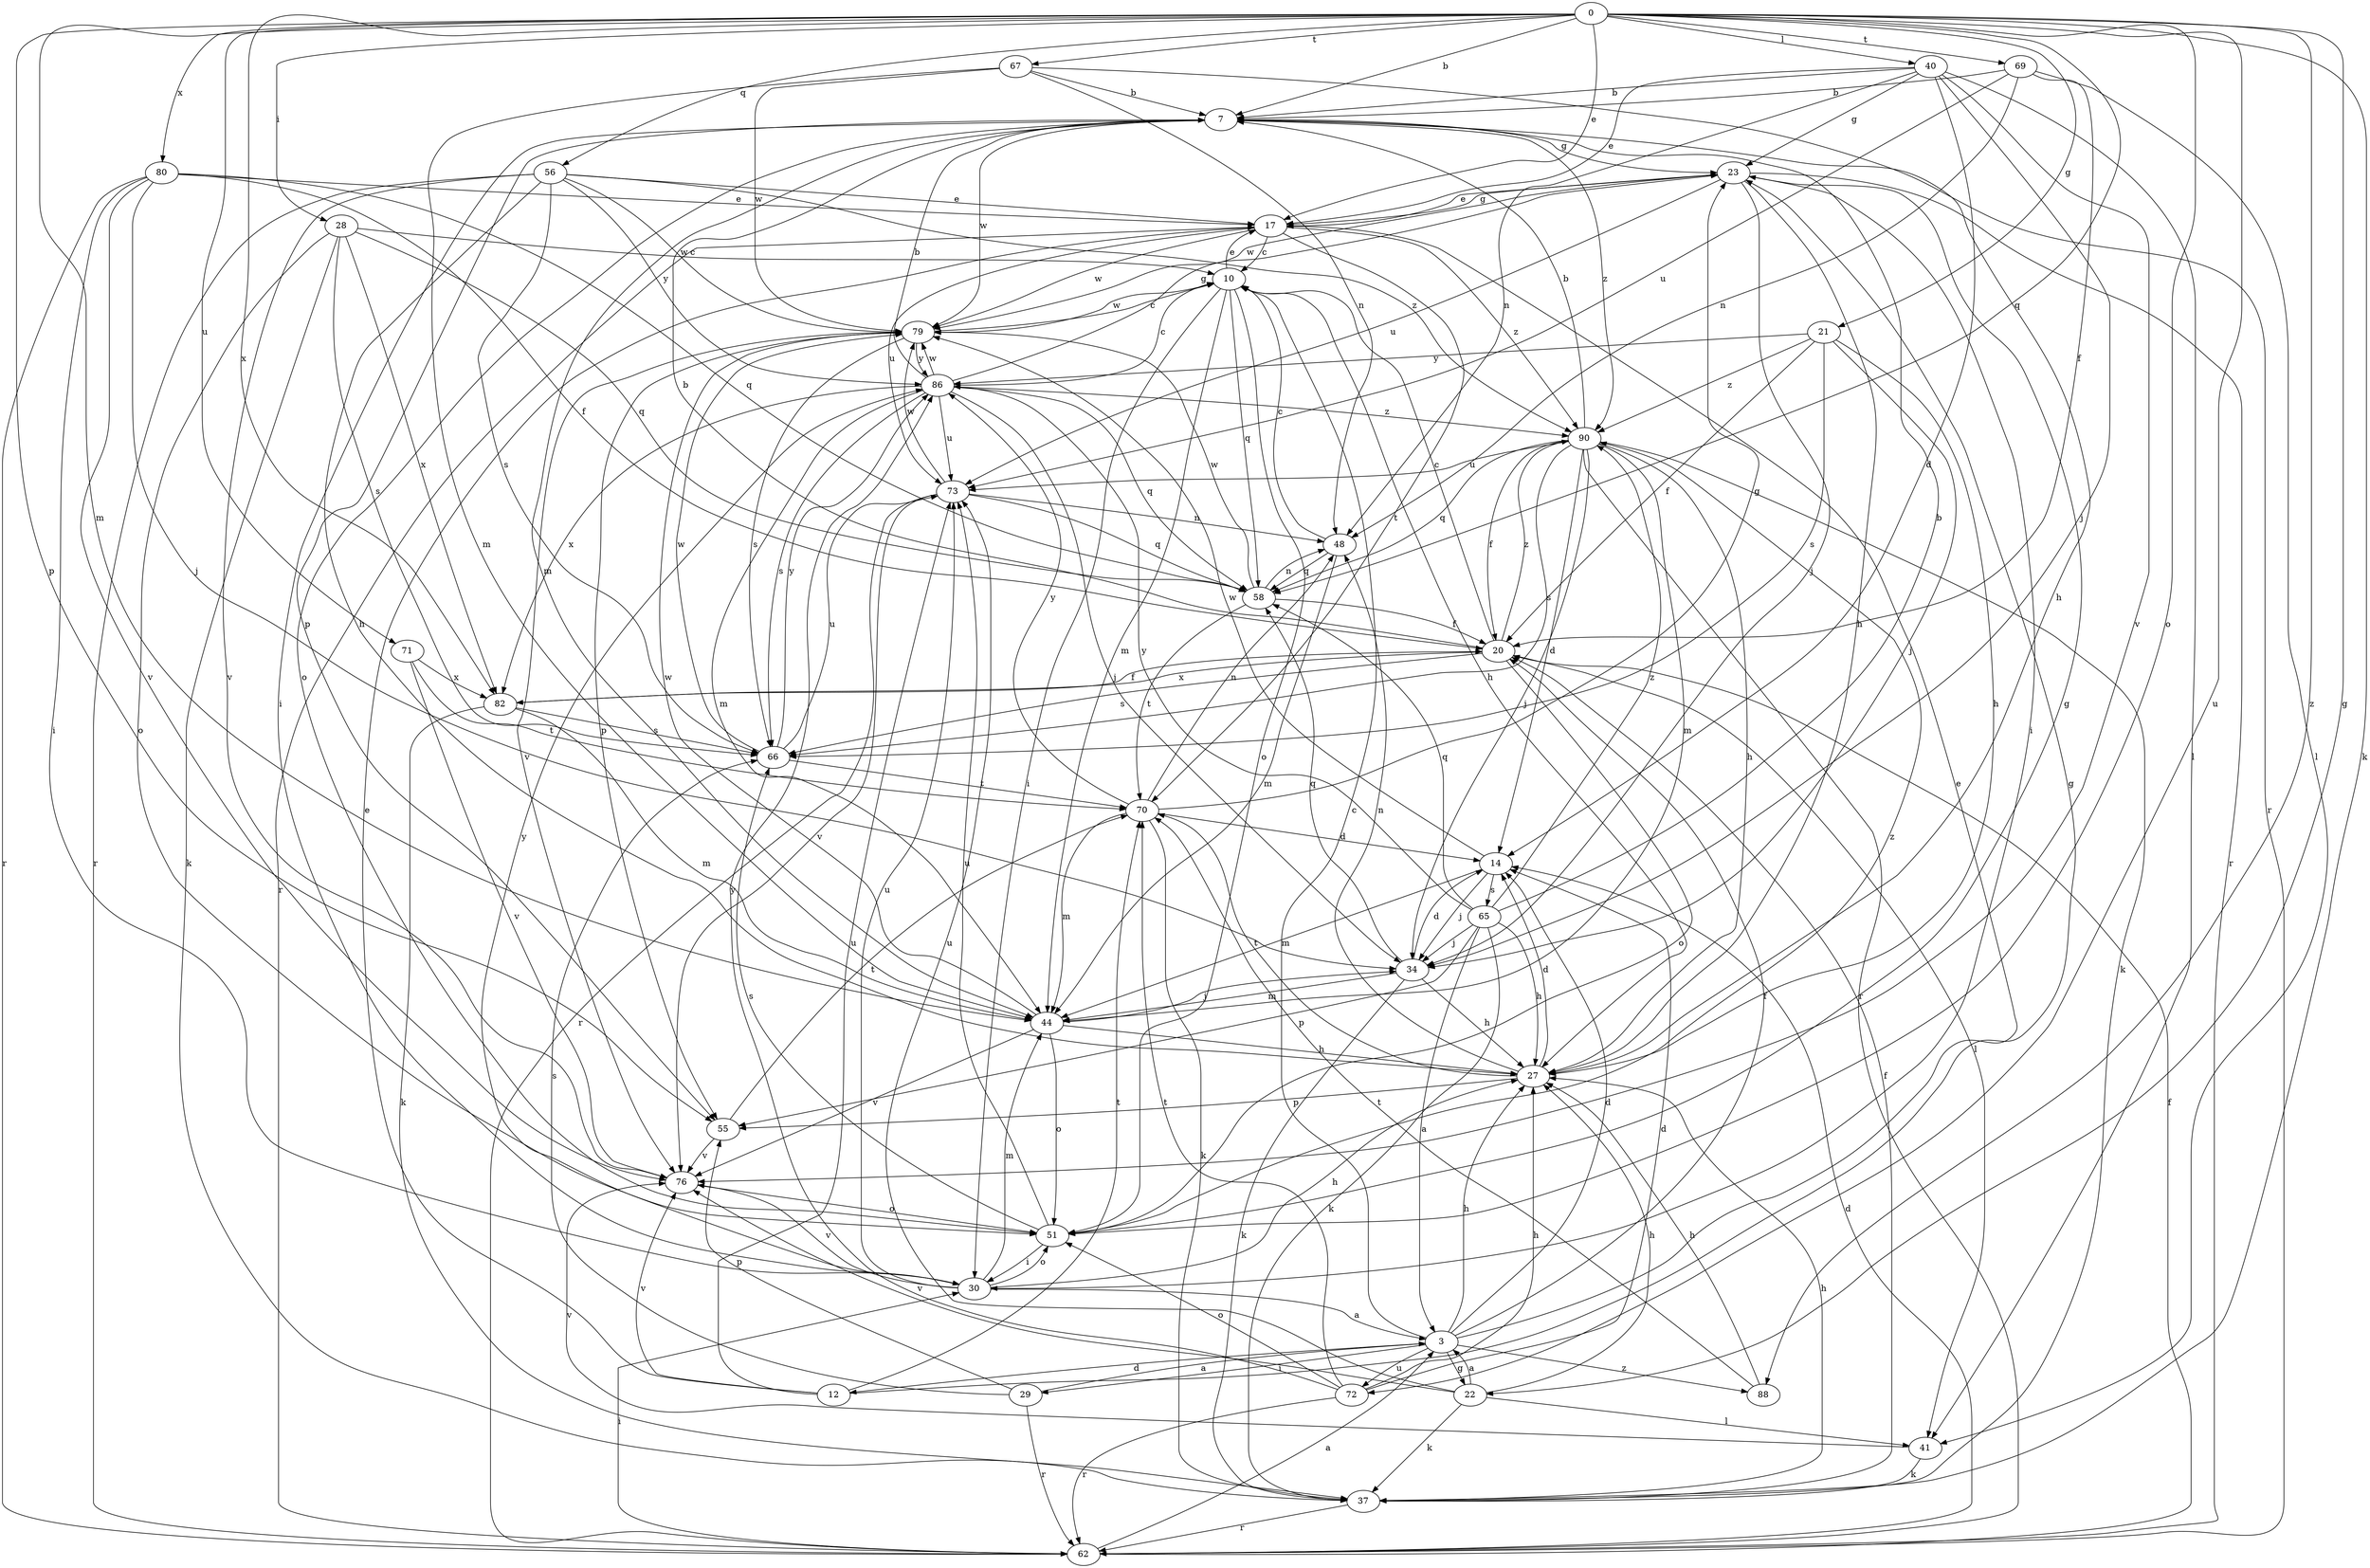 strict digraph  {
0;
3;
7;
10;
12;
14;
17;
20;
21;
22;
23;
27;
28;
29;
30;
34;
37;
40;
41;
44;
48;
51;
55;
56;
58;
62;
65;
66;
67;
69;
70;
71;
72;
73;
76;
79;
80;
82;
86;
88;
90;
0 -> 7  [label=b];
0 -> 17  [label=e];
0 -> 21  [label=g];
0 -> 22  [label=g];
0 -> 28  [label=i];
0 -> 37  [label=k];
0 -> 40  [label=l];
0 -> 44  [label=m];
0 -> 51  [label=o];
0 -> 55  [label=p];
0 -> 56  [label=q];
0 -> 58  [label=q];
0 -> 67  [label=t];
0 -> 69  [label=t];
0 -> 71  [label=u];
0 -> 72  [label=u];
0 -> 80  [label=x];
0 -> 82  [label=x];
0 -> 88  [label=z];
3 -> 10  [label=c];
3 -> 12  [label=d];
3 -> 14  [label=d];
3 -> 17  [label=e];
3 -> 20  [label=f];
3 -> 22  [label=g];
3 -> 27  [label=h];
3 -> 29  [label=i];
3 -> 72  [label=u];
3 -> 88  [label=z];
7 -> 23  [label=g];
7 -> 27  [label=h];
7 -> 30  [label=i];
7 -> 44  [label=m];
7 -> 51  [label=o];
7 -> 55  [label=p];
7 -> 79  [label=w];
7 -> 90  [label=z];
10 -> 17  [label=e];
10 -> 27  [label=h];
10 -> 30  [label=i];
10 -> 44  [label=m];
10 -> 51  [label=o];
10 -> 58  [label=q];
10 -> 79  [label=w];
12 -> 17  [label=e];
12 -> 23  [label=g];
12 -> 70  [label=t];
12 -> 73  [label=u];
12 -> 76  [label=v];
14 -> 34  [label=j];
14 -> 44  [label=m];
14 -> 65  [label=s];
14 -> 79  [label=w];
17 -> 10  [label=c];
17 -> 23  [label=g];
17 -> 62  [label=r];
17 -> 70  [label=t];
17 -> 73  [label=u];
17 -> 79  [label=w];
17 -> 90  [label=z];
20 -> 7  [label=b];
20 -> 10  [label=c];
20 -> 41  [label=l];
20 -> 51  [label=o];
20 -> 66  [label=s];
20 -> 82  [label=x];
20 -> 90  [label=z];
21 -> 20  [label=f];
21 -> 27  [label=h];
21 -> 34  [label=j];
21 -> 66  [label=s];
21 -> 86  [label=y];
21 -> 90  [label=z];
22 -> 3  [label=a];
22 -> 27  [label=h];
22 -> 37  [label=k];
22 -> 41  [label=l];
22 -> 73  [label=u];
22 -> 76  [label=v];
23 -> 17  [label=e];
23 -> 27  [label=h];
23 -> 30  [label=i];
23 -> 34  [label=j];
23 -> 62  [label=r];
23 -> 73  [label=u];
23 -> 79  [label=w];
27 -> 14  [label=d];
27 -> 48  [label=n];
27 -> 55  [label=p];
27 -> 70  [label=t];
28 -> 10  [label=c];
28 -> 37  [label=k];
28 -> 51  [label=o];
28 -> 58  [label=q];
28 -> 66  [label=s];
28 -> 82  [label=x];
29 -> 3  [label=a];
29 -> 55  [label=p];
29 -> 62  [label=r];
29 -> 66  [label=s];
30 -> 3  [label=a];
30 -> 27  [label=h];
30 -> 44  [label=m];
30 -> 51  [label=o];
30 -> 73  [label=u];
30 -> 76  [label=v];
30 -> 86  [label=y];
34 -> 14  [label=d];
34 -> 27  [label=h];
34 -> 37  [label=k];
34 -> 44  [label=m];
34 -> 58  [label=q];
37 -> 20  [label=f];
37 -> 27  [label=h];
37 -> 62  [label=r];
40 -> 7  [label=b];
40 -> 14  [label=d];
40 -> 17  [label=e];
40 -> 23  [label=g];
40 -> 34  [label=j];
40 -> 41  [label=l];
40 -> 48  [label=n];
40 -> 76  [label=v];
41 -> 37  [label=k];
41 -> 76  [label=v];
44 -> 27  [label=h];
44 -> 34  [label=j];
44 -> 51  [label=o];
44 -> 76  [label=v];
44 -> 79  [label=w];
48 -> 10  [label=c];
48 -> 44  [label=m];
48 -> 58  [label=q];
51 -> 23  [label=g];
51 -> 30  [label=i];
51 -> 66  [label=s];
51 -> 73  [label=u];
51 -> 90  [label=z];
55 -> 70  [label=t];
55 -> 76  [label=v];
56 -> 17  [label=e];
56 -> 27  [label=h];
56 -> 62  [label=r];
56 -> 66  [label=s];
56 -> 76  [label=v];
56 -> 79  [label=w];
56 -> 86  [label=y];
56 -> 90  [label=z];
58 -> 20  [label=f];
58 -> 48  [label=n];
58 -> 70  [label=t];
58 -> 79  [label=w];
62 -> 3  [label=a];
62 -> 14  [label=d];
62 -> 20  [label=f];
62 -> 30  [label=i];
65 -> 3  [label=a];
65 -> 7  [label=b];
65 -> 27  [label=h];
65 -> 34  [label=j];
65 -> 37  [label=k];
65 -> 55  [label=p];
65 -> 58  [label=q];
65 -> 86  [label=y];
65 -> 90  [label=z];
66 -> 70  [label=t];
66 -> 73  [label=u];
66 -> 79  [label=w];
66 -> 86  [label=y];
67 -> 7  [label=b];
67 -> 44  [label=m];
67 -> 48  [label=n];
67 -> 62  [label=r];
67 -> 79  [label=w];
69 -> 7  [label=b];
69 -> 20  [label=f];
69 -> 41  [label=l];
69 -> 48  [label=n];
69 -> 73  [label=u];
70 -> 14  [label=d];
70 -> 23  [label=g];
70 -> 37  [label=k];
70 -> 44  [label=m];
70 -> 48  [label=n];
70 -> 86  [label=y];
71 -> 70  [label=t];
71 -> 76  [label=v];
71 -> 82  [label=x];
72 -> 14  [label=d];
72 -> 27  [label=h];
72 -> 51  [label=o];
72 -> 62  [label=r];
72 -> 70  [label=t];
72 -> 86  [label=y];
73 -> 48  [label=n];
73 -> 58  [label=q];
73 -> 62  [label=r];
73 -> 76  [label=v];
73 -> 79  [label=w];
76 -> 51  [label=o];
79 -> 10  [label=c];
79 -> 55  [label=p];
79 -> 66  [label=s];
79 -> 76  [label=v];
79 -> 86  [label=y];
80 -> 17  [label=e];
80 -> 20  [label=f];
80 -> 30  [label=i];
80 -> 34  [label=j];
80 -> 58  [label=q];
80 -> 62  [label=r];
80 -> 76  [label=v];
82 -> 20  [label=f];
82 -> 37  [label=k];
82 -> 44  [label=m];
82 -> 66  [label=s];
86 -> 7  [label=b];
86 -> 10  [label=c];
86 -> 23  [label=g];
86 -> 34  [label=j];
86 -> 44  [label=m];
86 -> 58  [label=q];
86 -> 66  [label=s];
86 -> 73  [label=u];
86 -> 79  [label=w];
86 -> 82  [label=x];
86 -> 90  [label=z];
88 -> 27  [label=h];
88 -> 70  [label=t];
90 -> 7  [label=b];
90 -> 14  [label=d];
90 -> 20  [label=f];
90 -> 27  [label=h];
90 -> 34  [label=j];
90 -> 37  [label=k];
90 -> 44  [label=m];
90 -> 58  [label=q];
90 -> 62  [label=r];
90 -> 66  [label=s];
90 -> 73  [label=u];
}

